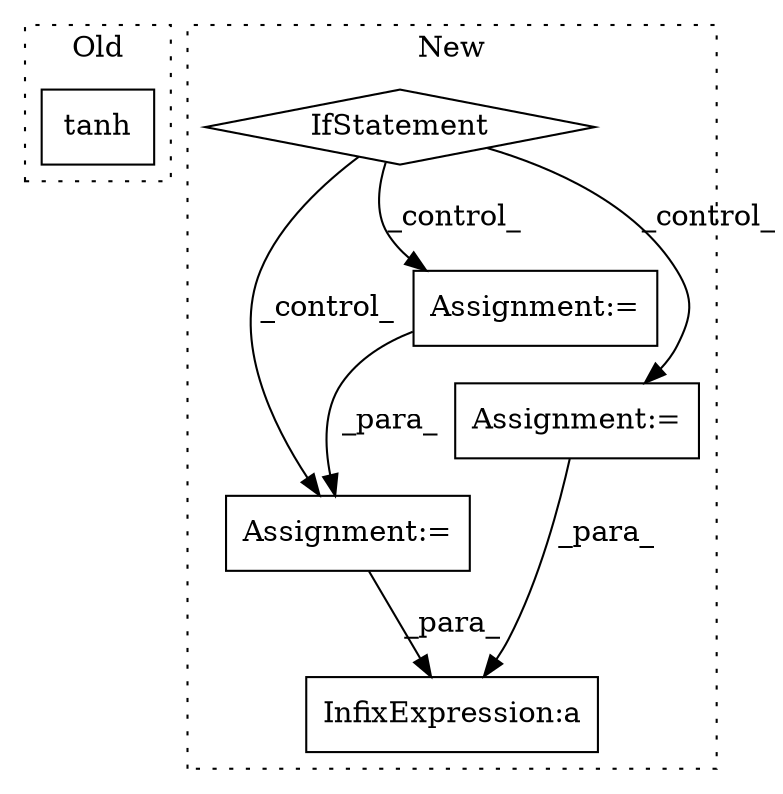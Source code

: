 digraph G {
subgraph cluster0 {
1 [label="tanh" a="32" s="1980,1992" l="5,1" shape="box"];
label = "Old";
style="dotted";
}
subgraph cluster1 {
2 [label="IfStatement" a="25" s="1883,1908" l="4,2" shape="diamond"];
3 [label="Assignment:=" a="7" s="1979" l="1" shape="box"];
4 [label="InfixExpression:a" a="27" s="2376" l="3" shape="box"];
5 [label="Assignment:=" a="7" s="1930" l="1" shape="box"];
6 [label="Assignment:=" a="7" s="2117" l="1" shape="box"];
label = "New";
style="dotted";
}
2 -> 6 [label="_control_"];
2 -> 3 [label="_control_"];
2 -> 5 [label="_control_"];
3 -> 4 [label="_para_"];
5 -> 3 [label="_para_"];
6 -> 4 [label="_para_"];
}